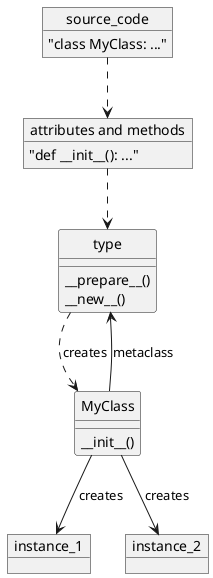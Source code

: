 @startuml fig_3.png
'figure 3: Default Metaclass diagram'
skinparam monochrome true
skinparam handwritten false
skinparam shadowing false
hide class circle
skinparam classAttributeIconSize 0

class type {
__prepare__()
__new__()
}

object source_code {
"class MyClass: ..."
}

object "attributes and methods" as components {
"def __init__(): ..."
}

class MyClass {
__init__()
}

type ..> MyClass : "creates"

source_code ..> components

components ..> type

MyClass --> type : "metaclass"

object instance_1

object instance_2

MyClass --> instance_1 : "creates"
MyClass --> instance_2 : "creates"

@enduml


@startuml fig_4.png
'figure 4: Custom Metaclass diagram'
skinparam monochrome true
skinparam handwritten false
skinparam shadowing false
hide class circle
skinparam classAttributeIconSize 0

class type {
__prepare__()
__new__()
}

class SpecialMeta {
__prepare__()
__new__()
}

type <|-- SpecialMeta

object source_code {
"class MyClass: ..."
}

object "attributes and methods" as components {
"def __init__(): ..."
}

class MyClass {
__init__()
}

SpecialMeta ..> MyClass : "creates"

source_code ..> components

components ..> type

MyClass --> SpecialMeta : "metaclass"

object instance_1

object instance_2

MyClass --> instance_1 : "creates"
MyClass --> instance_2 : "creates"

@enduml
